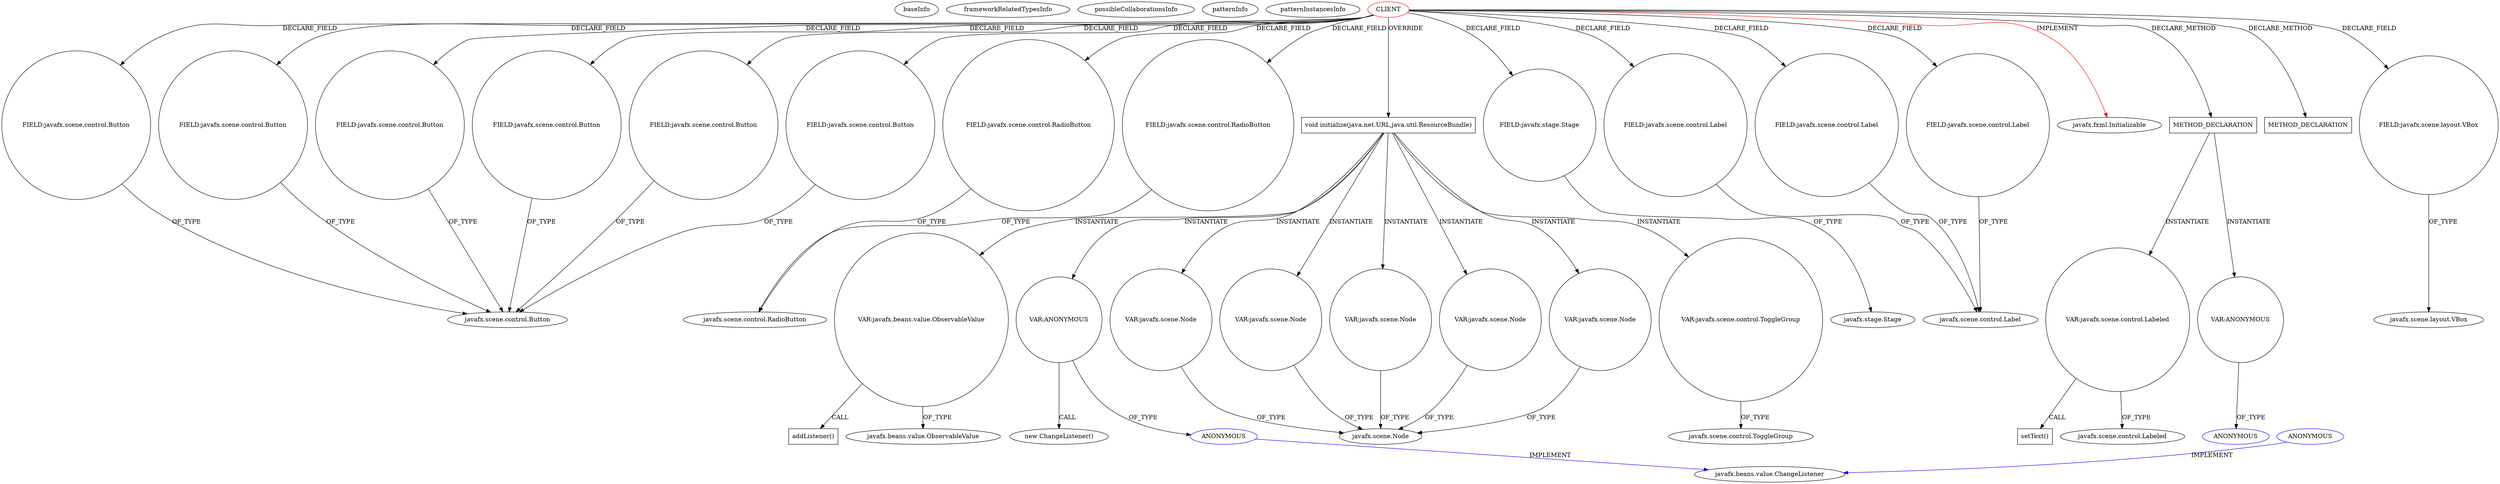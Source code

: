 digraph {
baseInfo[graphId=2161,category="pattern",isAnonymous=false,possibleRelation=true]
frameworkRelatedTypesInfo[0="javafx.fxml.Initializable"]
possibleCollaborationsInfo[0="2161~INSTANTIATION-OVERRIDING_METHOD_DECLARATION-~javafx.fxml.Initializable ~javafx.beans.value.ChangeListener ~false~true"]
patternInfo[frequency=2.0,patternRootClient=0]
patternInstancesInfo[0="RomeoGolf-BC~/RomeoGolf-BC/BC-master/src/romeogolf/bc/MainController.java~MainController~1142",1="bianconejo-CEFX~/bianconejo-CEFX/CEFX-master/src/cefx/CECommandeController.java~CECommandeController~2084"]
61[label="javafx.scene.control.RadioButton",vertexType="FRAMEWORK_CLASS_TYPE",isFrameworkType=false]
64[label="FIELD:javafx.scene.control.RadioButton",vertexType="FIELD_DECLARATION",isFrameworkType=false,shape=circle]
0[label="CLIENT",vertexType="ROOT_CLIENT_CLASS_DECLARATION",isFrameworkType=false,color=red]
6[label="FIELD:javafx.scene.control.Button",vertexType="FIELD_DECLARATION",isFrameworkType=false,shape=circle]
30[label="FIELD:javafx.scene.control.Button",vertexType="FIELD_DECLARATION",isFrameworkType=false,shape=circle]
16[label="FIELD:javafx.scene.control.Button",vertexType="FIELD_DECLARATION",isFrameworkType=false,shape=circle]
10[label="FIELD:javafx.scene.control.Button",vertexType="FIELD_DECLARATION",isFrameworkType=false,shape=circle]
8[label="FIELD:javafx.scene.control.Button",vertexType="FIELD_DECLARATION",isFrameworkType=false,shape=circle]
24[label="FIELD:javafx.scene.control.Button",vertexType="FIELD_DECLARATION",isFrameworkType=false,shape=circle]
62[label="FIELD:javafx.scene.control.RadioButton",vertexType="FIELD_DECLARATION",isFrameworkType=false,shape=circle]
90[label="void initialize(java.net.URL,java.util.ResourceBundle)",vertexType="OVERRIDING_METHOD_DECLARATION",isFrameworkType=false,shape=box]
74[label="FIELD:javafx.stage.Stage",vertexType="FIELD_DECLARATION",isFrameworkType=false,shape=circle]
44[label="FIELD:javafx.scene.control.Label",vertexType="FIELD_DECLARATION",isFrameworkType=false,shape=circle]
37[label="javafx.scene.control.Label",vertexType="FRAMEWORK_CLASS_TYPE",isFrameworkType=false]
42[label="FIELD:javafx.scene.control.Label",vertexType="FIELD_DECLARATION",isFrameworkType=false,shape=circle]
48[label="FIELD:javafx.scene.control.Label",vertexType="FIELD_DECLARATION",isFrameworkType=false,shape=circle]
7[label="javafx.scene.control.Button",vertexType="FRAMEWORK_CLASS_TYPE",isFrameworkType=false]
139[label="VAR:javafx.scene.Node",vertexType="VARIABLE_EXPRESION",isFrameworkType=false,shape=circle]
121[label="javafx.scene.Node",vertexType="FRAMEWORK_CLASS_TYPE",isFrameworkType=false]
136[label="VAR:javafx.scene.Node",vertexType="VARIABLE_EXPRESION",isFrameworkType=false,shape=circle]
98[label="VAR:ANONYMOUS",vertexType="VARIABLE_EXPRESION",isFrameworkType=false,shape=circle]
75[label="javafx.stage.Stage",vertexType="FRAMEWORK_CLASS_TYPE",isFrameworkType=false]
99[label="ANONYMOUS",vertexType="REFERENCE_ANONYMOUS_DECLARATION",isFrameworkType=false,color=blue]
97[label="new ChangeListener()",vertexType="CONSTRUCTOR_CALL",isFrameworkType=false]
100[label="javafx.beans.value.ChangeListener",vertexType="FRAMEWORK_INTERFACE_TYPE",isFrameworkType=false]
582[label="ANONYMOUS",vertexType="REFERENCE_ANONYMOUS_DECLARATION",isFrameworkType=false,color=blue]
122[label="VAR:javafx.scene.Node",vertexType="VARIABLE_EXPRESION",isFrameworkType=false,shape=circle]
1[label="javafx.fxml.Initializable",vertexType="FRAMEWORK_INTERFACE_TYPE",isFrameworkType=false]
119[label="VAR:javafx.scene.Node",vertexType="VARIABLE_EXPRESION",isFrameworkType=false,shape=circle]
781[label="METHOD_DECLARATION",vertexType="CLIENT_METHOD_DECLARATION",isFrameworkType=false,shape=box]
795[label="VAR:ANONYMOUS",vertexType="VARIABLE_EXPRESION",isFrameworkType=false,shape=circle]
789[label="VAR:javafx.scene.control.Labeled",vertexType="VARIABLE_EXPRESION",isFrameworkType=false,shape=circle]
790[label="setText()",vertexType="INSIDE_CALL",isFrameworkType=false,shape=box]
569[label="METHOD_DECLARATION",vertexType="CLIENT_METHOD_DECLARATION",isFrameworkType=false,shape=box]
796[label="ANONYMOUS",vertexType="REFERENCE_ANONYMOUS_DECLARATION",isFrameworkType=false,color=blue]
142[label="VAR:javafx.scene.Node",vertexType="VARIABLE_EXPRESION",isFrameworkType=false,shape=circle]
791[label="javafx.scene.control.Labeled",vertexType="FRAMEWORK_CLASS_TYPE",isFrameworkType=false]
84[label="FIELD:javafx.scene.layout.VBox",vertexType="FIELD_DECLARATION",isFrameworkType=false,shape=circle]
81[label="javafx.scene.layout.VBox",vertexType="FRAMEWORK_CLASS_TYPE",isFrameworkType=false]
94[label="VAR:javafx.scene.control.ToggleGroup",vertexType="VARIABLE_EXPRESION",isFrameworkType=false,shape=circle]
79[label="javafx.scene.control.ToggleGroup",vertexType="FRAMEWORK_CLASS_TYPE",isFrameworkType=false]
91[label="VAR:javafx.beans.value.ObservableValue",vertexType="VARIABLE_EXPRESION",isFrameworkType=false,shape=circle]
93[label="javafx.beans.value.ObservableValue",vertexType="FRAMEWORK_INTERFACE_TYPE",isFrameworkType=false]
92[label="addListener()",vertexType="INSIDE_CALL",isFrameworkType=false,shape=box]
781->789[label="INSTANTIATE"]
0->8[label="DECLARE_FIELD"]
122->121[label="OF_TYPE"]
136->121[label="OF_TYPE"]
98->99[label="OF_TYPE"]
0->42[label="DECLARE_FIELD"]
789->791[label="OF_TYPE"]
90->91[label="INSTANTIATE"]
0->30[label="DECLARE_FIELD"]
44->37[label="OF_TYPE"]
0->569[label="DECLARE_METHOD"]
0->16[label="DECLARE_FIELD"]
90->94[label="INSTANTIATE"]
582->100[label="IMPLEMENT",color=blue]
0->781[label="DECLARE_METHOD"]
30->7[label="OF_TYPE"]
0->48[label="DECLARE_FIELD"]
94->79[label="OF_TYPE"]
99->100[label="IMPLEMENT",color=blue]
0->84[label="DECLARE_FIELD"]
0->10[label="DECLARE_FIELD"]
139->121[label="OF_TYPE"]
91->93[label="OF_TYPE"]
64->61[label="OF_TYPE"]
42->37[label="OF_TYPE"]
62->61[label="OF_TYPE"]
119->121[label="OF_TYPE"]
84->81[label="OF_TYPE"]
6->7[label="OF_TYPE"]
0->44[label="DECLARE_FIELD"]
142->121[label="OF_TYPE"]
0->74[label="DECLARE_FIELD"]
795->796[label="OF_TYPE"]
0->64[label="DECLARE_FIELD"]
90->142[label="INSTANTIATE"]
8->7[label="OF_TYPE"]
90->98[label="INSTANTIATE"]
90->136[label="INSTANTIATE"]
0->90[label="OVERRIDE"]
98->97[label="CALL"]
781->795[label="INSTANTIATE"]
0->24[label="DECLARE_FIELD"]
90->119[label="INSTANTIATE"]
90->122[label="INSTANTIATE"]
0->6[label="DECLARE_FIELD"]
24->7[label="OF_TYPE"]
74->75[label="OF_TYPE"]
789->790[label="CALL"]
91->92[label="CALL"]
0->62[label="DECLARE_FIELD"]
90->139[label="INSTANTIATE"]
48->37[label="OF_TYPE"]
0->1[label="IMPLEMENT",color=red]
10->7[label="OF_TYPE"]
16->7[label="OF_TYPE"]
}

